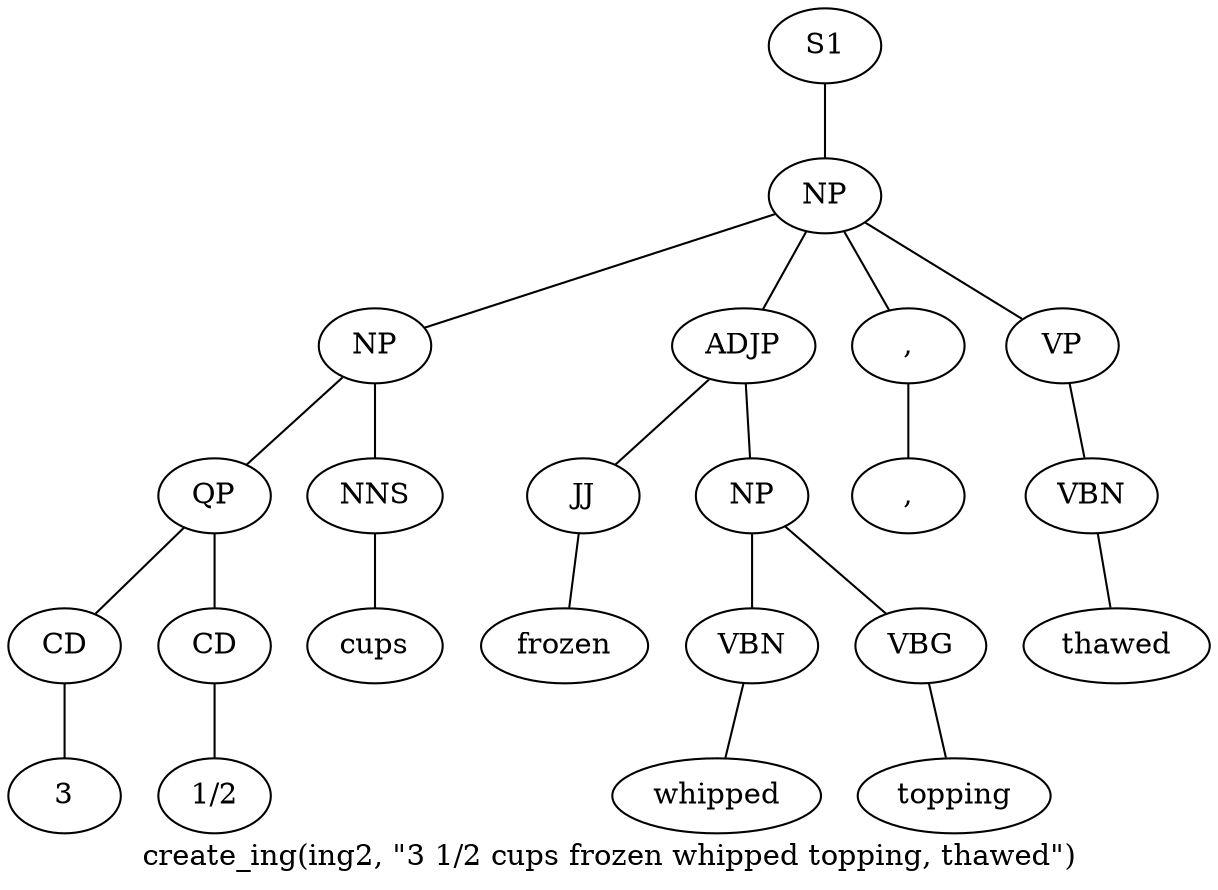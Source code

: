 graph SyntaxGraph {
	label = "create_ing(ing2, \"3 1/2 cups frozen whipped topping, thawed\")";
	Node0 [label="S1"];
	Node1 [label="NP"];
	Node2 [label="NP"];
	Node3 [label="QP"];
	Node4 [label="CD"];
	Node5 [label="3"];
	Node6 [label="CD"];
	Node7 [label="1/2"];
	Node8 [label="NNS"];
	Node9 [label="cups"];
	Node10 [label="ADJP"];
	Node11 [label="JJ"];
	Node12 [label="frozen"];
	Node13 [label="NP"];
	Node14 [label="VBN"];
	Node15 [label="whipped"];
	Node16 [label="VBG"];
	Node17 [label="topping"];
	Node18 [label=","];
	Node19 [label=","];
	Node20 [label="VP"];
	Node21 [label="VBN"];
	Node22 [label="thawed"];

	Node0 -- Node1;
	Node1 -- Node2;
	Node1 -- Node10;
	Node1 -- Node18;
	Node1 -- Node20;
	Node2 -- Node3;
	Node2 -- Node8;
	Node3 -- Node4;
	Node3 -- Node6;
	Node4 -- Node5;
	Node6 -- Node7;
	Node8 -- Node9;
	Node10 -- Node11;
	Node10 -- Node13;
	Node11 -- Node12;
	Node13 -- Node14;
	Node13 -- Node16;
	Node14 -- Node15;
	Node16 -- Node17;
	Node18 -- Node19;
	Node20 -- Node21;
	Node21 -- Node22;
}